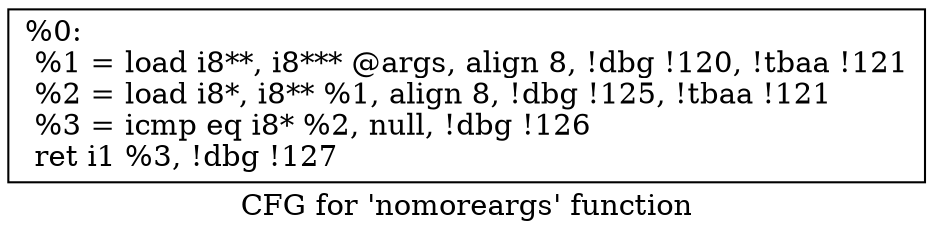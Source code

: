 digraph "CFG for 'nomoreargs' function" {
	label="CFG for 'nomoreargs' function";

	Node0x2377d20 [shape=record,label="{%0:\l  %1 = load i8**, i8*** @args, align 8, !dbg !120, !tbaa !121\l  %2 = load i8*, i8** %1, align 8, !dbg !125, !tbaa !121\l  %3 = icmp eq i8* %2, null, !dbg !126\l  ret i1 %3, !dbg !127\l}"];
}
